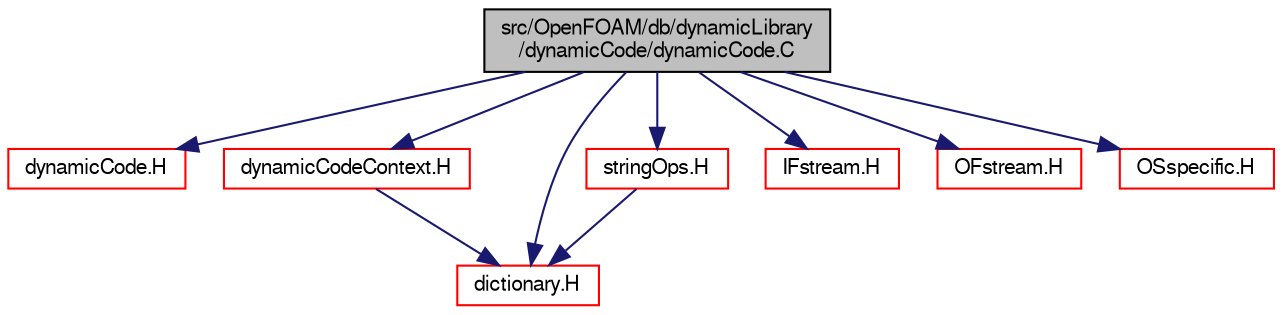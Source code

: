 digraph "src/OpenFOAM/db/dynamicLibrary/dynamicCode/dynamicCode.C"
{
  bgcolor="transparent";
  edge [fontname="FreeSans",fontsize="10",labelfontname="FreeSans",labelfontsize="10"];
  node [fontname="FreeSans",fontsize="10",shape=record];
  Node0 [label="src/OpenFOAM/db/dynamicLibrary\l/dynamicCode/dynamicCode.C",height=0.2,width=0.4,color="black", fillcolor="grey75", style="filled", fontcolor="black"];
  Node0 -> Node1 [color="midnightblue",fontsize="10",style="solid",fontname="FreeSans"];
  Node1 [label="dynamicCode.H",height=0.2,width=0.4,color="red",URL="$a08909.html"];
  Node0 -> Node65 [color="midnightblue",fontsize="10",style="solid",fontname="FreeSans"];
  Node65 [label="dynamicCodeContext.H",height=0.2,width=0.4,color="red",URL="$a08915.html"];
  Node65 -> Node66 [color="midnightblue",fontsize="10",style="solid",fontname="FreeSans"];
  Node66 [label="dictionary.H",height=0.2,width=0.4,color="red",URL="$a08804.html"];
  Node0 -> Node79 [color="midnightblue",fontsize="10",style="solid",fontname="FreeSans"];
  Node79 [label="stringOps.H",height=0.2,width=0.4,color="red",URL="$a12656.html"];
  Node79 -> Node66 [color="midnightblue",fontsize="10",style="solid",fontname="FreeSans"];
  Node0 -> Node80 [color="midnightblue",fontsize="10",style="solid",fontname="FreeSans"];
  Node80 [label="IFstream.H",height=0.2,width=0.4,color="red",URL="$a09059.html"];
  Node0 -> Node84 [color="midnightblue",fontsize="10",style="solid",fontname="FreeSans"];
  Node84 [label="OFstream.H",height=0.2,width=0.4,color="red",URL="$a09065.html"];
  Node0 -> Node85 [color="midnightblue",fontsize="10",style="solid",fontname="FreeSans"];
  Node85 [label="OSspecific.H",height=0.2,width=0.4,color="red",URL="$a10370.html",tooltip="Functions used by OpenFOAM that are specific to POSIX compliant operating systems and need to be repl..."];
  Node0 -> Node66 [color="midnightblue",fontsize="10",style="solid",fontname="FreeSans"];
}
